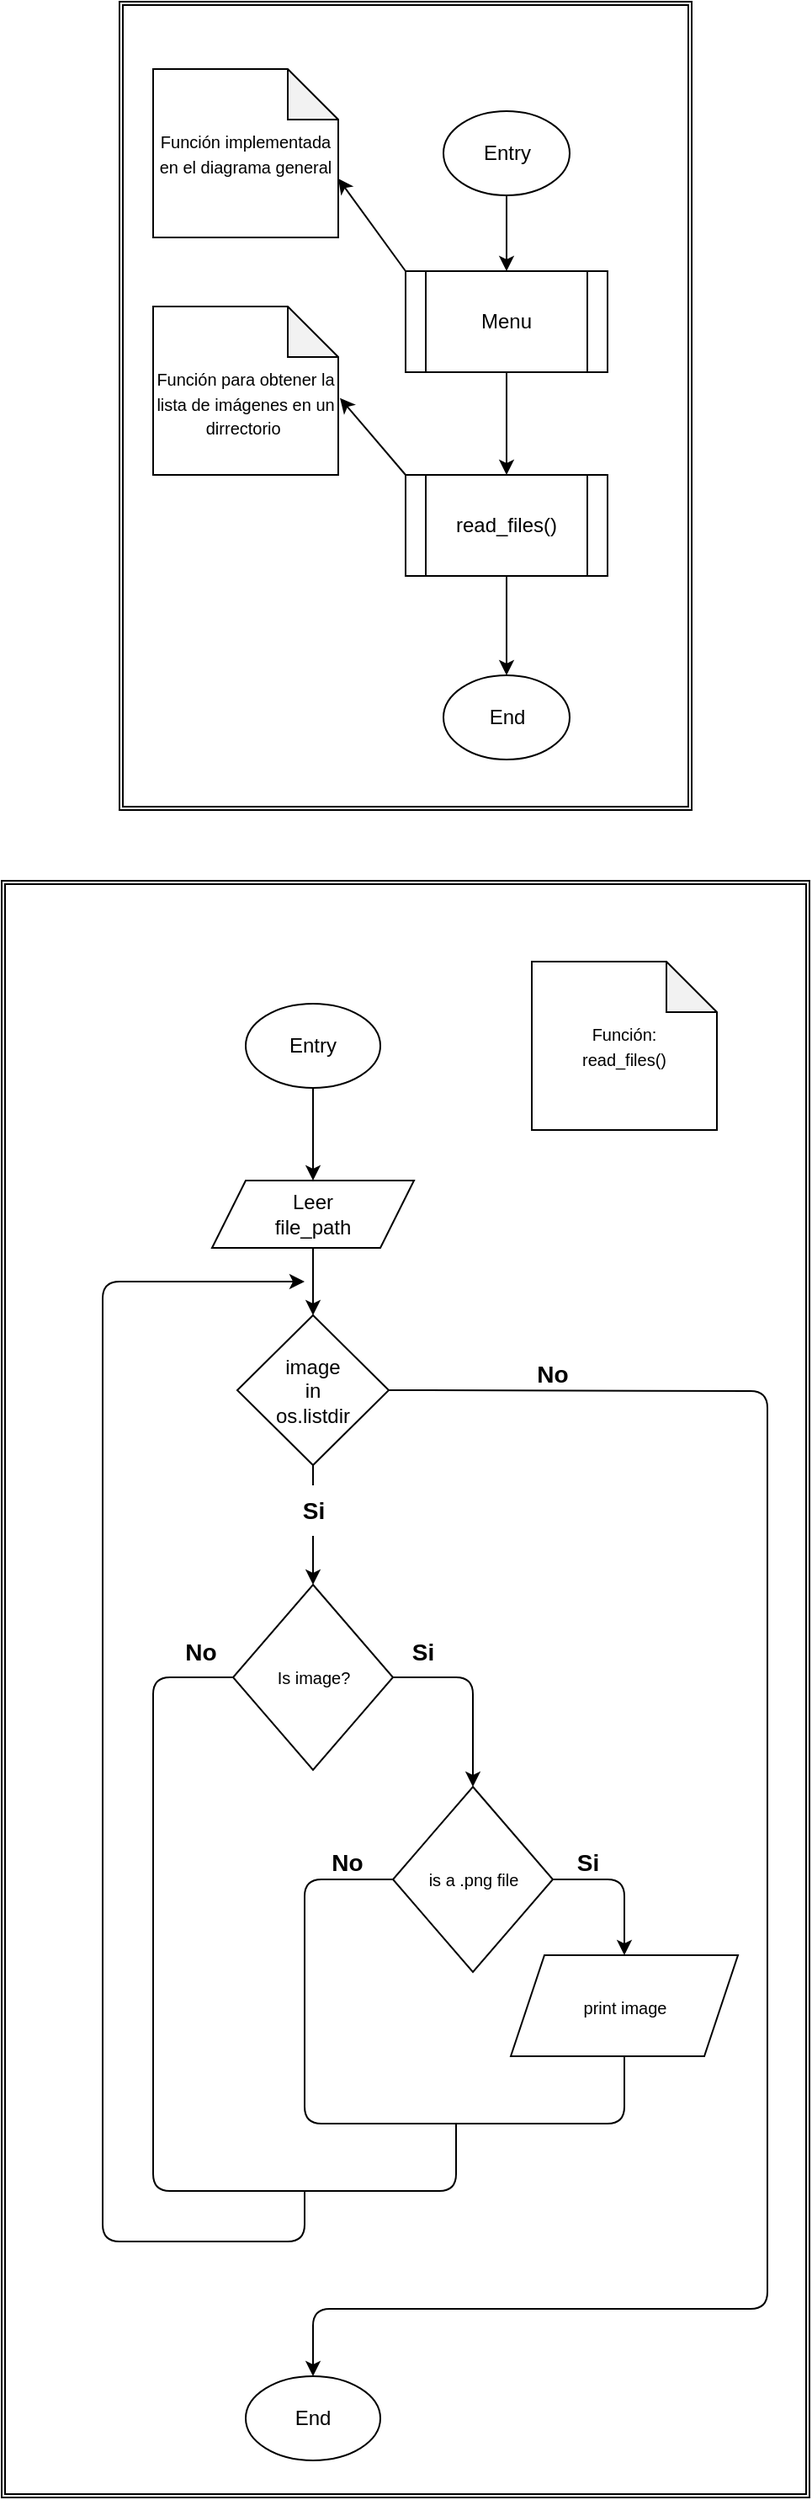 <mxfile>
    <diagram id="IjiTmnJwu6j2XZqDibwr" name="Page-1">
        <mxGraphModel dx="797" dy="3112" grid="1" gridSize="10" guides="1" tooltips="1" connect="1" arrows="1" fold="1" page="1" pageScale="1" pageWidth="850" pageHeight="1100" math="0" shadow="0">
            <root>
                <mxCell id="0"/>
                <mxCell id="1" parent="0"/>
                <mxCell id="96" value="" style="shape=ext;double=1;rounded=0;whiteSpace=wrap;html=1;fontSize=10;" parent="1" vertex="1">
                    <mxGeometry x="185" y="-1598" width="480" height="960" as="geometry"/>
                </mxCell>
                <mxCell id="88" value="" style="shape=ext;double=1;rounded=0;whiteSpace=wrap;html=1;fontSize=10;" parent="1" vertex="1">
                    <mxGeometry x="255" y="-2120" width="340" height="480" as="geometry"/>
                </mxCell>
                <mxCell id="19" value="End" style="ellipse;whiteSpace=wrap;html=1;" parent="1" vertex="1">
                    <mxGeometry x="447.5" y="-1720" width="75" height="50" as="geometry"/>
                </mxCell>
                <mxCell id="41" value="" style="edgeStyle=none;html=1;fontSize=12;exitX=0.5;exitY=1;exitDx=0;exitDy=0;" parent="1" source="56" target="19" edge="1">
                    <mxGeometry relative="1" as="geometry">
                        <mxPoint x="485" y="-1340" as="sourcePoint"/>
                    </mxGeometry>
                </mxCell>
                <mxCell id="49" value="" style="edgeStyle=none;html=1;entryX=0.5;entryY=0;entryDx=0;entryDy=0;" parent="1" source="48" target="50" edge="1">
                    <mxGeometry relative="1" as="geometry">
                        <mxPoint x="489.946" y="-1930" as="targetPoint"/>
                    </mxGeometry>
                </mxCell>
                <mxCell id="48" value="Entry" style="ellipse;whiteSpace=wrap;html=1;" parent="1" vertex="1">
                    <mxGeometry x="447.5" y="-2055" width="75" height="50" as="geometry"/>
                </mxCell>
                <mxCell id="55" value="" style="edgeStyle=none;html=1;exitX=0.5;exitY=1;exitDx=0;exitDy=0;entryX=0.5;entryY=0;entryDx=0;entryDy=0;" parent="1" source="58" target="54" edge="1">
                    <mxGeometry relative="1" as="geometry">
                        <mxPoint x="380" y="-1390" as="targetPoint"/>
                    </mxGeometry>
                </mxCell>
                <mxCell id="60" value="" style="edgeStyle=none;html=1;exitX=0;exitY=0;exitDx=0;exitDy=0;entryX=0;entryY=0;entryDx=110;entryDy=65;entryPerimeter=0;" parent="1" source="50" target="59" edge="1">
                    <mxGeometry relative="1" as="geometry"/>
                </mxCell>
                <mxCell id="50" value="Menu" style="shape=process;whiteSpace=wrap;html=1;backgroundOutline=1;" parent="1" vertex="1">
                    <mxGeometry x="425" y="-1960" width="120" height="60" as="geometry"/>
                </mxCell>
                <mxCell id="57" value="" style="edgeStyle=none;html=1;" parent="1" source="50" target="56" edge="1">
                    <mxGeometry relative="1" as="geometry">
                        <mxPoint x="485" y="-1900" as="sourcePoint"/>
                    </mxGeometry>
                </mxCell>
                <mxCell id="66" value="" style="edgeStyle=none;html=1;fontSize=10;" parent="1" source="54" target="65" edge="1">
                    <mxGeometry relative="1" as="geometry"/>
                </mxCell>
                <mxCell id="54" value="Leer&lt;br&gt;file_path" style="shape=parallelogram;perimeter=parallelogramPerimeter;whiteSpace=wrap;html=1;fixedSize=1;" parent="1" vertex="1">
                    <mxGeometry x="310" y="-1420" width="120" height="40" as="geometry"/>
                </mxCell>
                <mxCell id="56" value="read_files()" style="shape=process;whiteSpace=wrap;html=1;backgroundOutline=1;" parent="1" vertex="1">
                    <mxGeometry x="425" y="-1839" width="120" height="60" as="geometry"/>
                </mxCell>
                <mxCell id="58" value="Entry" style="ellipse;whiteSpace=wrap;html=1;" parent="1" vertex="1">
                    <mxGeometry x="330" y="-1525" width="80" height="50" as="geometry"/>
                </mxCell>
                <mxCell id="59" value="&lt;font style=&quot;font-size: 10px;&quot;&gt;Función implementada en el diagrama general&lt;/font&gt;" style="shape=note;whiteSpace=wrap;html=1;backgroundOutline=1;darkOpacity=0.05;" parent="1" vertex="1">
                    <mxGeometry x="275" y="-2080" width="110" height="100" as="geometry"/>
                </mxCell>
                <mxCell id="62" value="" style="edgeStyle=none;html=1;fontSize=10;exitX=0;exitY=0;exitDx=0;exitDy=0;entryX=1.009;entryY=0.543;entryDx=0;entryDy=0;entryPerimeter=0;" parent="1" source="56" target="61" edge="1">
                    <mxGeometry relative="1" as="geometry"/>
                </mxCell>
                <mxCell id="61" value="&lt;font style=&quot;font-size: 10px;&quot;&gt;&lt;br&gt;Función para obtener la lista de imágenes en un dirrectorio&amp;nbsp;&lt;/font&gt;" style="shape=note;whiteSpace=wrap;html=1;backgroundOutline=1;darkOpacity=0.05;" parent="1" vertex="1">
                    <mxGeometry x="275" y="-1939" width="110" height="100" as="geometry"/>
                </mxCell>
                <mxCell id="63" value="&lt;font style=&quot;font-size: 10px;&quot;&gt;Función: &lt;br&gt;read_files()&lt;/font&gt;" style="shape=note;whiteSpace=wrap;html=1;backgroundOutline=1;darkOpacity=0.05;" parent="1" vertex="1">
                    <mxGeometry x="500" y="-1550" width="110" height="100" as="geometry"/>
                </mxCell>
                <mxCell id="70" value="" style="edgeStyle=none;html=1;fontSize=10;startArrow=none;" parent="1" source="71" target="69" edge="1">
                    <mxGeometry relative="1" as="geometry"/>
                </mxCell>
                <mxCell id="65" value="image&lt;br&gt;in&lt;br&gt;os.listdir" style="rhombus;whiteSpace=wrap;html=1;" parent="1" vertex="1">
                    <mxGeometry x="325" y="-1340" width="90" height="89" as="geometry"/>
                </mxCell>
                <mxCell id="74" value="" style="edgeStyle=none;html=1;fontSize=10;exitX=1;exitY=0.5;exitDx=0;exitDy=0;entryX=0.5;entryY=0;entryDx=0;entryDy=0;" parent="1" source="69" target="82" edge="1">
                    <mxGeometry relative="1" as="geometry">
                        <mxPoint x="485" y="-1070" as="targetPoint"/>
                        <Array as="points">
                            <mxPoint x="465" y="-1125"/>
                        </Array>
                    </mxGeometry>
                </mxCell>
                <mxCell id="69" value="&lt;span style=&quot;font-size: 10px;&quot;&gt;Is image?&lt;/span&gt;" style="rhombus;whiteSpace=wrap;html=1;" parent="1" vertex="1">
                    <mxGeometry x="322.5" y="-1180" width="95" height="110" as="geometry"/>
                </mxCell>
                <mxCell id="72" value="" style="edgeStyle=none;html=1;fontSize=10;endArrow=none;" parent="1" source="65" target="71" edge="1">
                    <mxGeometry relative="1" as="geometry">
                        <mxPoint x="370" y="-1251" as="sourcePoint"/>
                        <mxPoint x="370" y="-1190" as="targetPoint"/>
                    </mxGeometry>
                </mxCell>
                <mxCell id="71" value="&lt;b&gt;&lt;font style=&quot;font-size: 14px;&quot;&gt;Si&lt;/font&gt;&lt;/b&gt;" style="text;html=1;align=center;verticalAlign=middle;resizable=0;points=[];autosize=1;strokeColor=none;fillColor=none;fontSize=10;" parent="1" vertex="1">
                    <mxGeometry x="350" y="-1239" width="40" height="30" as="geometry"/>
                </mxCell>
                <mxCell id="77" value="&lt;b&gt;&lt;font style=&quot;font-size: 14px;&quot;&gt;Si&lt;/font&gt;&lt;/b&gt;" style="text;html=1;align=center;verticalAlign=middle;resizable=0;points=[];autosize=1;strokeColor=none;fillColor=none;fontSize=10;" parent="1" vertex="1">
                    <mxGeometry x="415" y="-1155" width="40" height="30" as="geometry"/>
                </mxCell>
                <mxCell id="79" value="&lt;b&gt;&lt;font style=&quot;font-size: 14px;&quot;&gt;No&lt;/font&gt;&lt;/b&gt;" style="text;html=1;align=center;verticalAlign=middle;resizable=0;points=[];autosize=1;strokeColor=none;fillColor=none;fontSize=10;" parent="1" vertex="1">
                    <mxGeometry x="282.5" y="-1155" width="40" height="30" as="geometry"/>
                </mxCell>
                <mxCell id="81" value="" style="endArrow=none;html=1;fontSize=10;entryX=0;entryY=0.5;entryDx=0;entryDy=0;" parent="1" target="69" edge="1">
                    <mxGeometry width="50" height="50" relative="1" as="geometry">
                        <mxPoint x="455" y="-860" as="sourcePoint"/>
                        <mxPoint x="205" y="-1190" as="targetPoint"/>
                        <Array as="points">
                            <mxPoint x="455" y="-820"/>
                            <mxPoint x="275" y="-820"/>
                            <mxPoint x="275" y="-1125"/>
                        </Array>
                    </mxGeometry>
                </mxCell>
                <mxCell id="84" value="" style="edgeStyle=none;html=1;fontSize=10;exitX=1;exitY=0.5;exitDx=0;exitDy=0;entryX=0.5;entryY=0;entryDx=0;entryDy=0;" parent="1" source="82" target="90" edge="1">
                    <mxGeometry relative="1" as="geometry">
                        <mxPoint x="555" y="-940" as="targetPoint"/>
                        <Array as="points">
                            <mxPoint x="555" y="-1005"/>
                        </Array>
                    </mxGeometry>
                </mxCell>
                <mxCell id="82" value="&lt;span style=&quot;font-size: 10px;&quot;&gt;is a .png file&lt;/span&gt;" style="rhombus;whiteSpace=wrap;html=1;" parent="1" vertex="1">
                    <mxGeometry x="417.5" y="-1060" width="95" height="110" as="geometry"/>
                </mxCell>
                <mxCell id="89" value="" style="endArrow=none;html=1;fontSize=10;entryX=0;entryY=0.5;entryDx=0;entryDy=0;exitX=0.5;exitY=1;exitDx=0;exitDy=0;" parent="1" source="90" target="82" edge="1">
                    <mxGeometry width="50" height="50" relative="1" as="geometry">
                        <mxPoint x="555" y="-885" as="sourcePoint"/>
                        <mxPoint x="402.5" y="-1000" as="targetPoint"/>
                        <Array as="points">
                            <mxPoint x="555" y="-860"/>
                            <mxPoint x="365" y="-860"/>
                            <mxPoint x="365" y="-1005"/>
                        </Array>
                    </mxGeometry>
                </mxCell>
                <mxCell id="90" value="&lt;font style=&quot;font-size: 10px;&quot;&gt;print image&lt;br&gt;&lt;/font&gt;" style="shape=parallelogram;perimeter=parallelogramPerimeter;whiteSpace=wrap;html=1;fixedSize=1;fontSize=14;" parent="1" vertex="1">
                    <mxGeometry x="487.5" y="-960" width="135" height="60" as="geometry"/>
                </mxCell>
                <mxCell id="91" value="&lt;b&gt;&lt;font style=&quot;font-size: 14px;&quot;&gt;Si&lt;/font&gt;&lt;/b&gt;" style="text;html=1;align=center;verticalAlign=middle;resizable=0;points=[];autosize=1;strokeColor=none;fillColor=none;fontSize=10;" parent="1" vertex="1">
                    <mxGeometry x="512.5" y="-1030" width="40" height="30" as="geometry"/>
                </mxCell>
                <mxCell id="92" value="&lt;b&gt;&lt;font style=&quot;font-size: 14px;&quot;&gt;No&lt;/font&gt;&lt;/b&gt;" style="text;html=1;align=center;verticalAlign=middle;resizable=0;points=[];autosize=1;strokeColor=none;fillColor=none;fontSize=10;" parent="1" vertex="1">
                    <mxGeometry x="370" y="-1030" width="40" height="30" as="geometry"/>
                </mxCell>
                <mxCell id="98" value="" style="endArrow=classic;html=1;fontSize=14;" parent="1" edge="1">
                    <mxGeometry width="50" height="50" relative="1" as="geometry">
                        <mxPoint x="365" y="-820" as="sourcePoint"/>
                        <mxPoint x="365" y="-1360" as="targetPoint"/>
                        <Array as="points">
                            <mxPoint x="365" y="-790"/>
                            <mxPoint x="245" y="-790"/>
                            <mxPoint x="245" y="-1360"/>
                        </Array>
                    </mxGeometry>
                </mxCell>
                <mxCell id="99" value="End" style="ellipse;whiteSpace=wrap;html=1;" parent="1" vertex="1">
                    <mxGeometry x="330" y="-710" width="80" height="50" as="geometry"/>
                </mxCell>
                <mxCell id="100" value="" style="endArrow=classic;html=1;fontSize=14;exitX=1;exitY=0.5;exitDx=0;exitDy=0;entryX=0.5;entryY=0;entryDx=0;entryDy=0;" parent="1" source="65" target="99" edge="1">
                    <mxGeometry width="50" height="50" relative="1" as="geometry">
                        <mxPoint x="200" y="-1240" as="sourcePoint"/>
                        <mxPoint x="250" y="-1290" as="targetPoint"/>
                        <Array as="points">
                            <mxPoint x="640" y="-1295"/>
                            <mxPoint x="640" y="-750"/>
                            <mxPoint x="370" y="-750"/>
                        </Array>
                    </mxGeometry>
                </mxCell>
                <mxCell id="123" value="&lt;b&gt;&lt;font style=&quot;font-size: 14px;&quot;&gt;No&lt;/font&gt;&lt;/b&gt;" style="text;html=1;align=center;verticalAlign=middle;resizable=0;points=[];autosize=1;strokeColor=none;fillColor=none;fontSize=10;" parent="1" vertex="1">
                    <mxGeometry x="492" y="-1320" width="40" height="30" as="geometry"/>
                </mxCell>
            </root>
        </mxGraphModel>
    </diagram>
</mxfile>